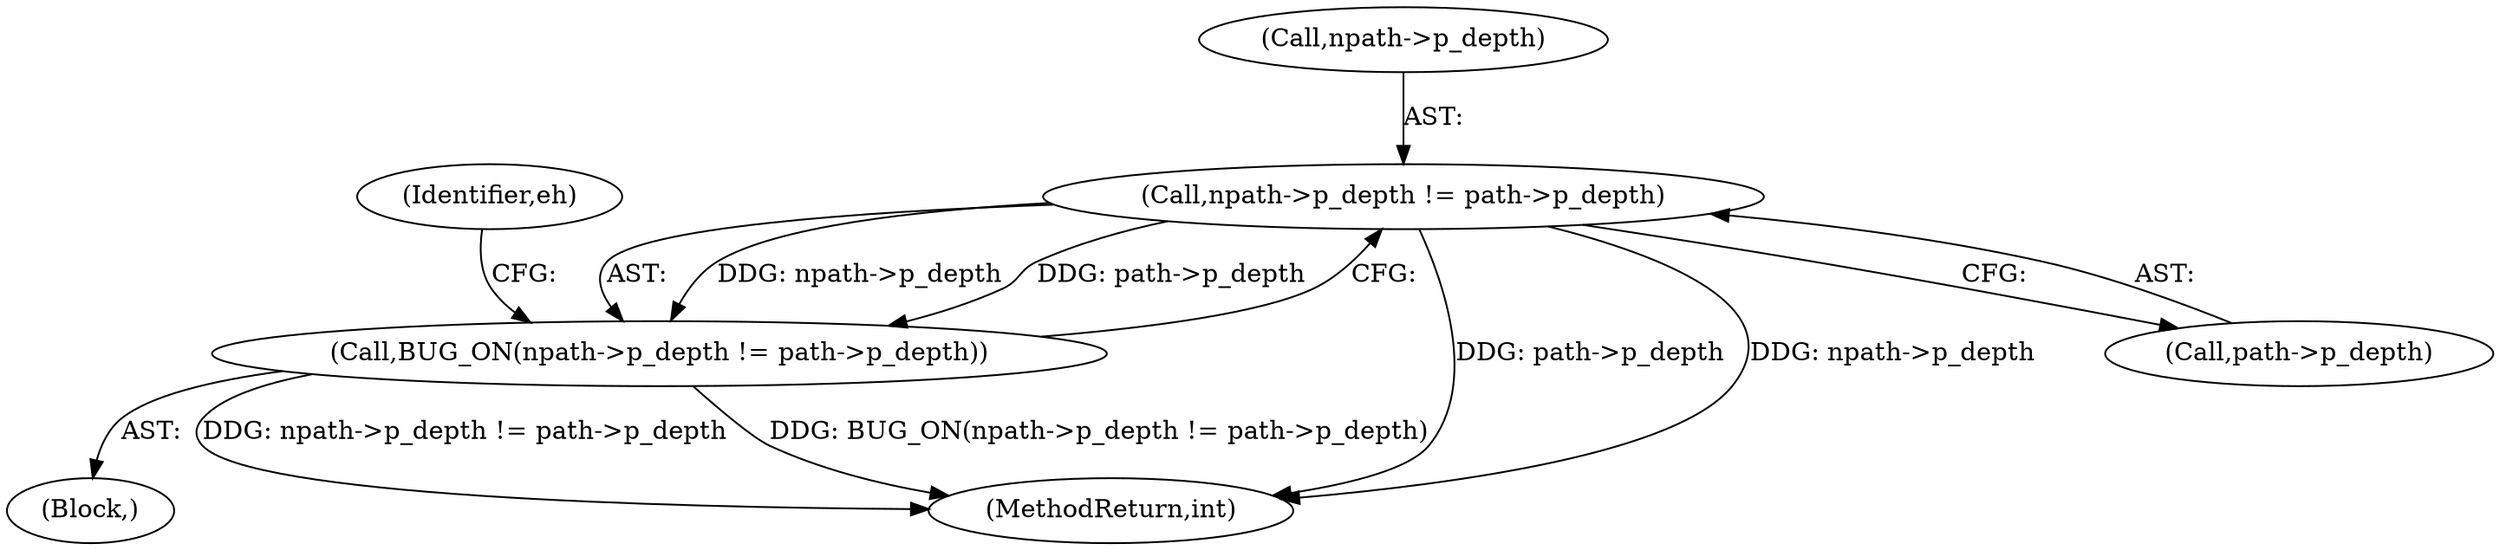 digraph "0_linux_744692dc059845b2a3022119871846e74d4f6e11_1@pointer" {
"1000296" [label="(Call,npath->p_depth != path->p_depth)"];
"1000295" [label="(Call,BUG_ON(npath->p_depth != path->p_depth))"];
"1000297" [label="(Call,npath->p_depth)"];
"1000275" [label="(Block,)"];
"1000612" [label="(MethodReturn,int)"];
"1000296" [label="(Call,npath->p_depth != path->p_depth)"];
"1000300" [label="(Call,path->p_depth)"];
"1000295" [label="(Call,BUG_ON(npath->p_depth != path->p_depth))"];
"1000304" [label="(Identifier,eh)"];
"1000296" -> "1000295"  [label="AST: "];
"1000296" -> "1000300"  [label="CFG: "];
"1000297" -> "1000296"  [label="AST: "];
"1000300" -> "1000296"  [label="AST: "];
"1000295" -> "1000296"  [label="CFG: "];
"1000296" -> "1000612"  [label="DDG: path->p_depth"];
"1000296" -> "1000612"  [label="DDG: npath->p_depth"];
"1000296" -> "1000295"  [label="DDG: npath->p_depth"];
"1000296" -> "1000295"  [label="DDG: path->p_depth"];
"1000295" -> "1000275"  [label="AST: "];
"1000304" -> "1000295"  [label="CFG: "];
"1000295" -> "1000612"  [label="DDG: npath->p_depth != path->p_depth"];
"1000295" -> "1000612"  [label="DDG: BUG_ON(npath->p_depth != path->p_depth)"];
}

